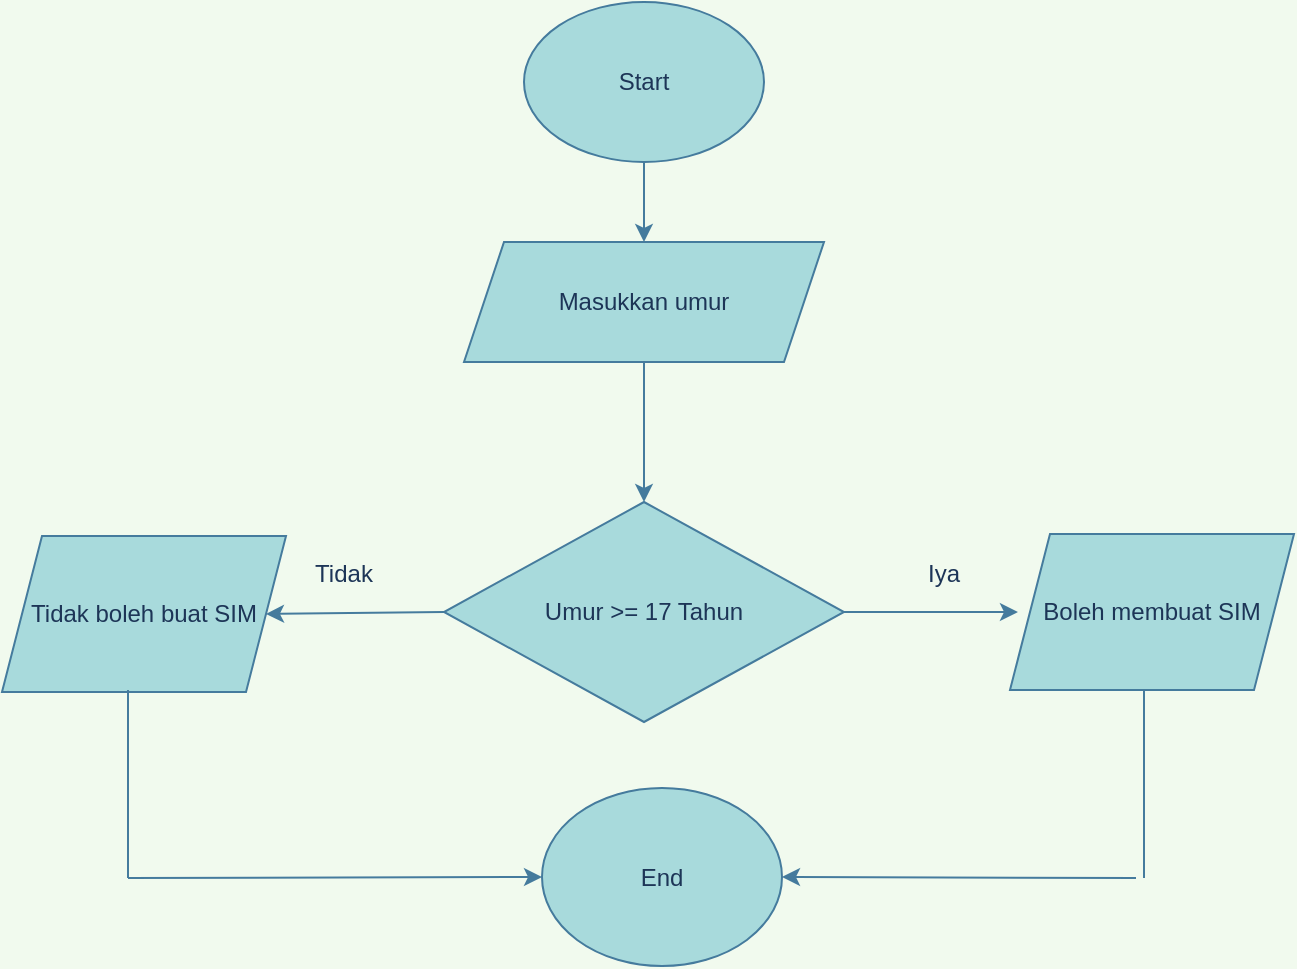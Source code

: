 <mxfile version="13.9.8" type="device"><diagram id="GGPs6F-qlZ-zpjxD-_U4" name="Page-1"><mxGraphModel dx="1038" dy="615" grid="1" gridSize="9" guides="1" tooltips="1" connect="1" arrows="1" fold="1" page="1" pageScale="1" pageWidth="827" pageHeight="1169" background="#F1FAEE" math="0" shadow="0"><root><mxCell id="0"/><mxCell id="1" parent="0"/><mxCell id="bV1vXe-qjyI1K2wWOQMQ-3" value="" style="edgeStyle=orthogonalEdgeStyle;orthogonalLoop=1;jettySize=auto;html=1;strokeColor=#457B9D;fontColor=#1D3557;labelBackgroundColor=#F1FAEE;" parent="1" source="bV1vXe-qjyI1K2wWOQMQ-1" target="bV1vXe-qjyI1K2wWOQMQ-2" edge="1"><mxGeometry relative="1" as="geometry"/></mxCell><mxCell id="bV1vXe-qjyI1K2wWOQMQ-1" value="Start" style="ellipse;whiteSpace=wrap;html=1;fillColor=#A8DADC;strokeColor=#457B9D;fontColor=#1D3557;" parent="1" vertex="1"><mxGeometry x="270" y="30" width="120" height="80" as="geometry"/></mxCell><mxCell id="bV1vXe-qjyI1K2wWOQMQ-5" value="" style="edgeStyle=orthogonalEdgeStyle;orthogonalLoop=1;jettySize=auto;html=1;strokeColor=#457B9D;fontColor=#1D3557;labelBackgroundColor=#F1FAEE;" parent="1" source="bV1vXe-qjyI1K2wWOQMQ-2" target="bV1vXe-qjyI1K2wWOQMQ-4" edge="1"><mxGeometry relative="1" as="geometry"/></mxCell><mxCell id="bV1vXe-qjyI1K2wWOQMQ-2" value="Masukkan umur" style="shape=parallelogram;perimeter=parallelogramPerimeter;whiteSpace=wrap;html=1;fixedSize=1;fillColor=#A8DADC;strokeColor=#457B9D;fontColor=#1D3557;" parent="1" vertex="1"><mxGeometry x="240" y="150" width="180" height="60" as="geometry"/></mxCell><mxCell id="bV1vXe-qjyI1K2wWOQMQ-4" value="Umur &amp;gt;= 17 Tahun" style="rhombus;whiteSpace=wrap;html=1;fillColor=#A8DADC;strokeColor=#457B9D;fontColor=#1D3557;" parent="1" vertex="1"><mxGeometry x="230" y="280" width="200" height="110" as="geometry"/></mxCell><mxCell id="bV1vXe-qjyI1K2wWOQMQ-9" value="Tidak boleh buat SIM" style="shape=parallelogram;perimeter=parallelogramPerimeter;whiteSpace=wrap;html=1;fixedSize=1;fillColor=#A8DADC;strokeColor=#457B9D;fontColor=#1D3557;" parent="1" vertex="1"><mxGeometry x="9" y="297" width="142" height="78" as="geometry"/></mxCell><mxCell id="bV1vXe-qjyI1K2wWOQMQ-11" value="" style="endArrow=none;html=1;strokeColor=#457B9D;fontColor=#1D3557;labelBackgroundColor=#F1FAEE;" parent="1" edge="1"><mxGeometry width="50" height="50" relative="1" as="geometry"><mxPoint x="72" y="468" as="sourcePoint"/><mxPoint x="72" y="374" as="targetPoint"/></mxGeometry></mxCell><mxCell id="bV1vXe-qjyI1K2wWOQMQ-16" value="" style="endArrow=none;html=1;strokeColor=#457B9D;fontColor=#1D3557;labelBackgroundColor=#F1FAEE;" parent="1" edge="1"><mxGeometry width="50" height="50" relative="1" as="geometry"><mxPoint x="580" y="468" as="sourcePoint"/><mxPoint x="580" y="374" as="targetPoint"/></mxGeometry></mxCell><mxCell id="bV1vXe-qjyI1K2wWOQMQ-24" value="Tidak" style="text;html=1;strokeColor=none;fillColor=none;align=center;verticalAlign=middle;whiteSpace=wrap;fontColor=#1D3557;" parent="1" vertex="1"><mxGeometry x="160" y="306" width="40" height="20" as="geometry"/></mxCell><mxCell id="bV1vXe-qjyI1K2wWOQMQ-26" value="Iya" style="text;html=1;strokeColor=none;fillColor=none;align=center;verticalAlign=middle;whiteSpace=wrap;fontColor=#1D3557;" parent="1" vertex="1"><mxGeometry x="460" y="306" width="40" height="20" as="geometry"/></mxCell><mxCell id="XOOFg58y1UepgIhr1NFa-3" value="" style="endArrow=classic;html=1;exitX=0;exitY=0.5;exitDx=0;exitDy=0;entryX=1;entryY=0.5;entryDx=0;entryDy=0;strokeColor=#457B9D;fontColor=#1D3557;labelBackgroundColor=#F1FAEE;" edge="1" parent="1" source="bV1vXe-qjyI1K2wWOQMQ-4" target="bV1vXe-qjyI1K2wWOQMQ-9"><mxGeometry width="50" height="50" relative="1" as="geometry"><mxPoint x="387" y="338" as="sourcePoint"/><mxPoint x="146" y="331" as="targetPoint"/></mxGeometry></mxCell><mxCell id="XOOFg58y1UepgIhr1NFa-4" value="Boleh membuat SIM" style="shape=parallelogram;perimeter=parallelogramPerimeter;whiteSpace=wrap;html=1;fixedSize=1;fillColor=#A8DADC;strokeColor=#457B9D;fontColor=#1D3557;" vertex="1" parent="1"><mxGeometry x="513" y="296" width="142" height="78" as="geometry"/></mxCell><mxCell id="XOOFg58y1UepgIhr1NFa-5" value="" style="endArrow=classic;html=1;exitX=1;exitY=0.5;exitDx=0;exitDy=0;entryX=0.028;entryY=0.5;entryDx=0;entryDy=0;entryPerimeter=0;strokeColor=#457B9D;fontColor=#1D3557;labelBackgroundColor=#F1FAEE;" edge="1" parent="1" source="bV1vXe-qjyI1K2wWOQMQ-4" target="XOOFg58y1UepgIhr1NFa-4"><mxGeometry width="50" height="50" relative="1" as="geometry"><mxPoint x="387" y="338" as="sourcePoint"/><mxPoint x="437" y="288" as="targetPoint"/></mxGeometry></mxCell><mxCell id="XOOFg58y1UepgIhr1NFa-6" value="" style="endArrow=classic;html=1;entryX=0;entryY=0.5;entryDx=0;entryDy=0;strokeColor=#457B9D;fontColor=#1D3557;labelBackgroundColor=#F1FAEE;" edge="1" parent="1" target="XOOFg58y1UepgIhr1NFa-9"><mxGeometry width="50" height="50" relative="1" as="geometry"><mxPoint x="72" y="468" as="sourcePoint"/><mxPoint x="252" y="468" as="targetPoint"/></mxGeometry></mxCell><mxCell id="XOOFg58y1UepgIhr1NFa-7" value="" style="endArrow=classic;html=1;entryX=1;entryY=0.5;entryDx=0;entryDy=0;strokeColor=#457B9D;fontColor=#1D3557;labelBackgroundColor=#F1FAEE;" edge="1" parent="1" target="XOOFg58y1UepgIhr1NFa-9"><mxGeometry width="50" height="50" relative="1" as="geometry"><mxPoint x="576" y="468" as="sourcePoint"/><mxPoint x="423" y="471" as="targetPoint"/></mxGeometry></mxCell><mxCell id="XOOFg58y1UepgIhr1NFa-9" value="End" style="ellipse;whiteSpace=wrap;html=1;fillColor=#A8DADC;strokeColor=#457B9D;fontColor=#1D3557;" vertex="1" parent="1"><mxGeometry x="279" y="423" width="120" height="89" as="geometry"/></mxCell></root></mxGraphModel></diagram></mxfile>